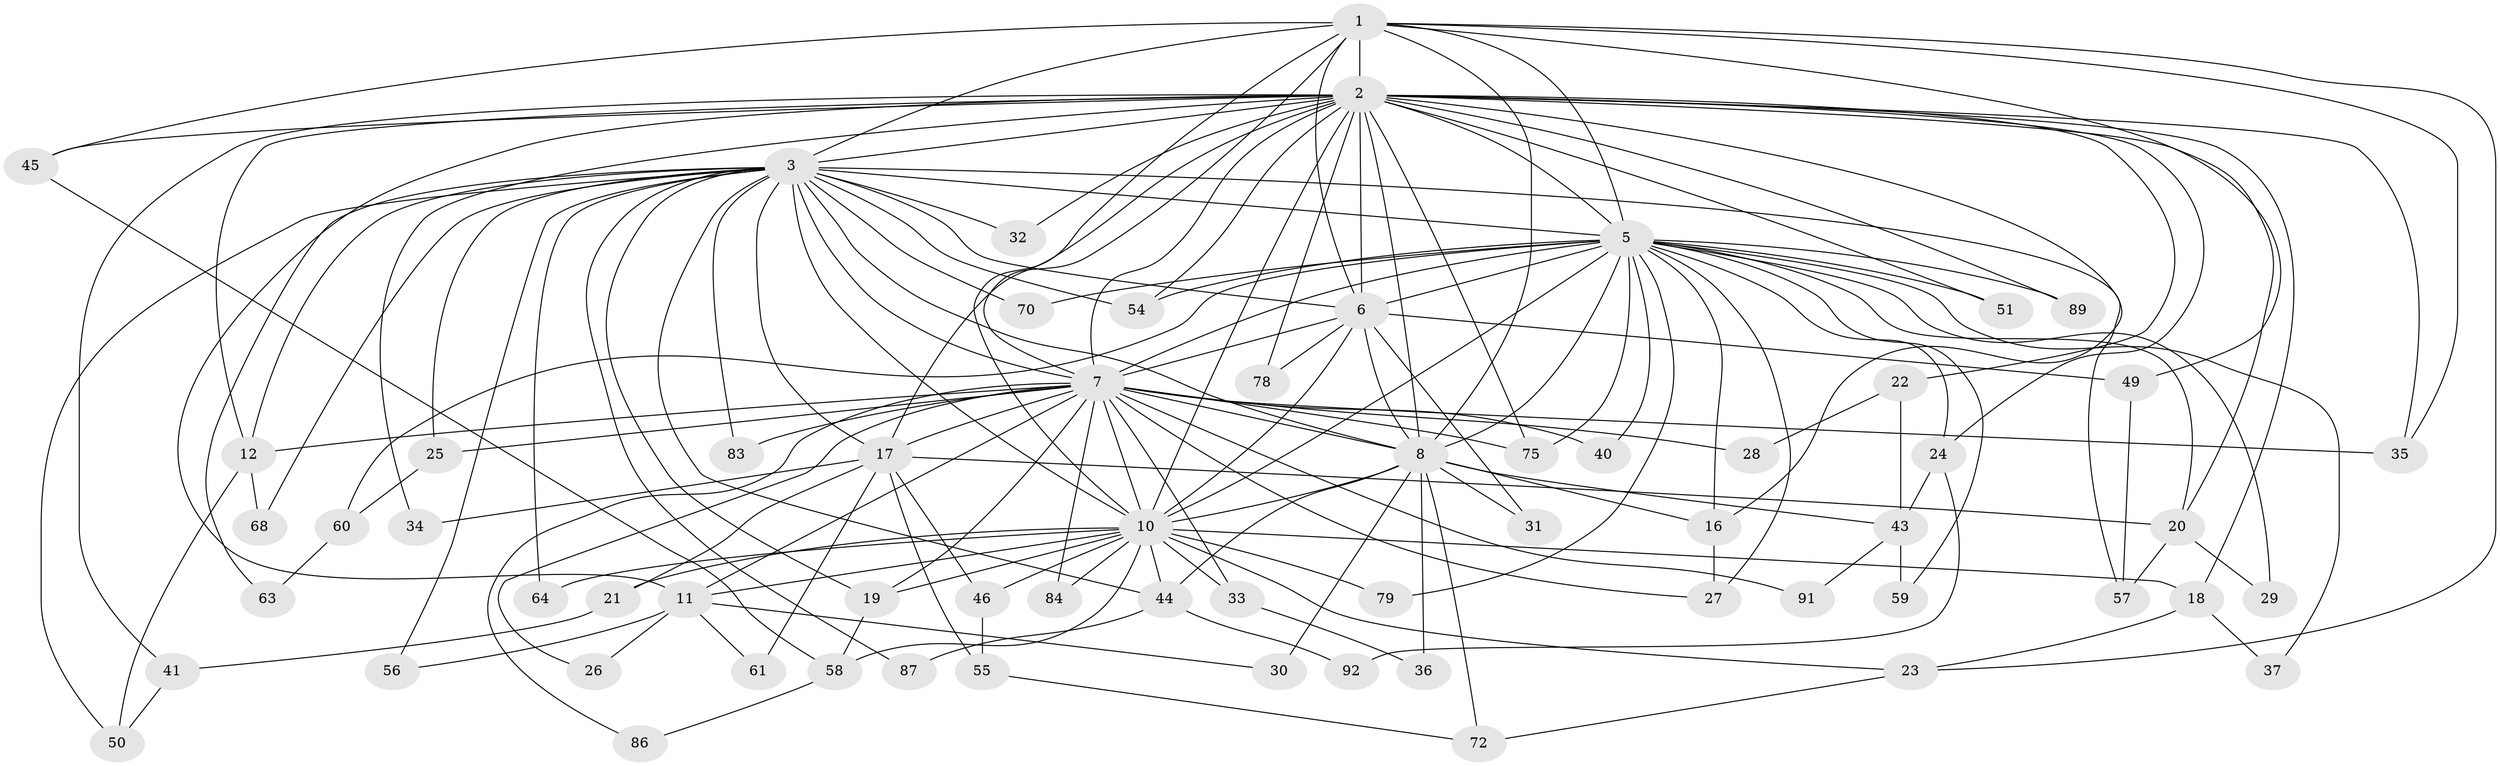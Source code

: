 // original degree distribution, {15: 0.021739130434782608, 25: 0.010869565217391304, 23: 0.010869565217391304, 22: 0.021739130434782608, 12: 0.010869565217391304, 26: 0.010869565217391304, 16: 0.010869565217391304, 11: 0.010869565217391304, 3: 0.25, 5: 0.03260869565217391, 6: 0.021739130434782608, 4: 0.10869565217391304, 9: 0.010869565217391304, 2: 0.4673913043478261}
// Generated by graph-tools (version 1.1) at 2025/11/02/27/25 16:11:05]
// undirected, 64 vertices, 156 edges
graph export_dot {
graph [start="1"]
  node [color=gray90,style=filled];
  1 [super="+62"];
  2 [super="+4"];
  3 [super="+48"];
  5 [super="+14"];
  6 [super="+15"];
  7 [super="+42"];
  8 [super="+9"];
  10 [super="+80"];
  11 [super="+13"];
  12 [super="+90"];
  16 [super="+73"];
  17 [super="+85"];
  18 [super="+39"];
  19 [super="+38"];
  20 [super="+53"];
  21;
  22;
  23;
  24 [super="+66"];
  25;
  26;
  27 [super="+67"];
  28;
  29;
  30 [super="+52"];
  31;
  32;
  33;
  34;
  35 [super="+81"];
  36;
  37;
  40 [super="+71"];
  41;
  43 [super="+47"];
  44 [super="+65"];
  45;
  46;
  49 [super="+76"];
  50 [super="+82"];
  51;
  54 [super="+88"];
  55;
  56;
  57;
  58 [super="+69"];
  59;
  60;
  61;
  63;
  64;
  68;
  70;
  72 [super="+74"];
  75 [super="+77"];
  78;
  79;
  83;
  84;
  86;
  87;
  89;
  91;
  92;
  1 -- 2 [weight=2];
  1 -- 3;
  1 -- 5;
  1 -- 6;
  1 -- 7 [weight=2];
  1 -- 8 [weight=2];
  1 -- 10 [weight=2];
  1 -- 23;
  1 -- 35;
  1 -- 45;
  1 -- 49;
  2 -- 3 [weight=3];
  2 -- 5 [weight=2];
  2 -- 6 [weight=2];
  2 -- 7 [weight=2];
  2 -- 8 [weight=4];
  2 -- 10 [weight=2];
  2 -- 41;
  2 -- 45;
  2 -- 51;
  2 -- 78;
  2 -- 20;
  2 -- 11;
  2 -- 12;
  2 -- 75;
  2 -- 17;
  2 -- 18;
  2 -- 22;
  2 -- 24;
  2 -- 89;
  2 -- 32;
  2 -- 34;
  2 -- 35;
  2 -- 54;
  2 -- 16;
  3 -- 5;
  3 -- 6;
  3 -- 7;
  3 -- 8 [weight=2];
  3 -- 10;
  3 -- 12;
  3 -- 17;
  3 -- 25;
  3 -- 32;
  3 -- 44;
  3 -- 54;
  3 -- 56;
  3 -- 57;
  3 -- 63;
  3 -- 64;
  3 -- 68;
  3 -- 83;
  3 -- 87;
  3 -- 70;
  3 -- 19;
  3 -- 50;
  5 -- 6;
  5 -- 7 [weight=2];
  5 -- 8 [weight=2];
  5 -- 10;
  5 -- 20;
  5 -- 27;
  5 -- 29;
  5 -- 40 [weight=2];
  5 -- 51;
  5 -- 60;
  5 -- 70;
  5 -- 75;
  5 -- 79;
  5 -- 89;
  5 -- 16;
  5 -- 37;
  5 -- 24;
  5 -- 59;
  5 -- 54;
  6 -- 7;
  6 -- 8 [weight=3];
  6 -- 10;
  6 -- 31;
  6 -- 78;
  6 -- 49;
  7 -- 8 [weight=2];
  7 -- 10;
  7 -- 11;
  7 -- 19;
  7 -- 25;
  7 -- 26;
  7 -- 28;
  7 -- 33 [weight=2];
  7 -- 40;
  7 -- 83;
  7 -- 84;
  7 -- 91;
  7 -- 86;
  7 -- 17;
  7 -- 75;
  7 -- 35;
  7 -- 12;
  7 -- 27;
  8 -- 10 [weight=2];
  8 -- 16;
  8 -- 31;
  8 -- 36;
  8 -- 44;
  8 -- 30 [weight=2];
  8 -- 72;
  8 -- 43;
  10 -- 18;
  10 -- 19;
  10 -- 21;
  10 -- 23;
  10 -- 33;
  10 -- 46;
  10 -- 58;
  10 -- 64;
  10 -- 79;
  10 -- 84;
  10 -- 11;
  10 -- 44;
  11 -- 26;
  11 -- 56;
  11 -- 61;
  11 -- 30;
  12 -- 50;
  12 -- 68;
  16 -- 27;
  17 -- 20;
  17 -- 21;
  17 -- 34;
  17 -- 46;
  17 -- 55;
  17 -- 61;
  18 -- 37;
  18 -- 23;
  19 -- 58;
  20 -- 29;
  20 -- 57;
  21 -- 41;
  22 -- 28;
  22 -- 43;
  23 -- 72;
  24 -- 43 [weight=2];
  24 -- 92;
  25 -- 60;
  33 -- 36;
  41 -- 50;
  43 -- 59;
  43 -- 91;
  44 -- 87;
  44 -- 92;
  45 -- 58;
  46 -- 55;
  49 -- 57;
  55 -- 72;
  58 -- 86;
  60 -- 63;
}
